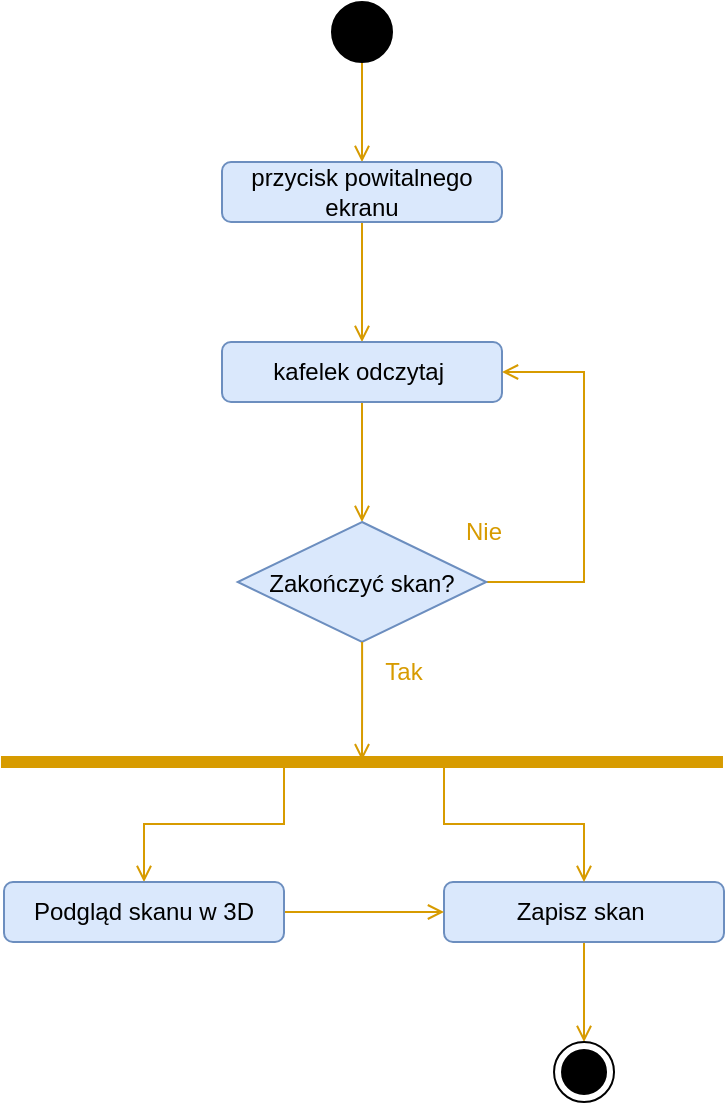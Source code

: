 <mxfile version="22.1.2" type="device">
  <diagram name="Strona-1" id="MSKjf9PT-Edn4RTgWR14">
    <mxGraphModel dx="705" dy="652" grid="1" gridSize="10" guides="1" tooltips="1" connect="1" arrows="1" fold="1" page="1" pageScale="1" pageWidth="827" pageHeight="1169" math="0" shadow="0">
      <root>
        <mxCell id="0" />
        <mxCell id="1" parent="0" />
        <mxCell id="p0aysY3lliT1-a4iwBMf-4" style="edgeStyle=orthogonalEdgeStyle;rounded=0;orthogonalLoop=1;jettySize=auto;html=1;entryX=0.5;entryY=0;entryDx=0;entryDy=0;fillColor=#ffe6cc;strokeColor=#D79B00;endArrow=open;endFill=0;" edge="1" parent="1" source="p0aysY3lliT1-a4iwBMf-1" target="p0aysY3lliT1-a4iwBMf-3">
          <mxGeometry relative="1" as="geometry" />
        </mxCell>
        <mxCell id="p0aysY3lliT1-a4iwBMf-1" value="" style="ellipse;fillColor=strokeColor;html=1;" vertex="1" parent="1">
          <mxGeometry x="384" y="130" width="30" height="30" as="geometry" />
        </mxCell>
        <mxCell id="p0aysY3lliT1-a4iwBMf-6" style="edgeStyle=orthogonalEdgeStyle;rounded=0;orthogonalLoop=1;jettySize=auto;html=1;fillColor=#d5e8d4;strokeColor=#D79B00;endArrow=open;endFill=0;" edge="1" parent="1" source="p0aysY3lliT1-a4iwBMf-3" target="p0aysY3lliT1-a4iwBMf-5">
          <mxGeometry relative="1" as="geometry" />
        </mxCell>
        <mxCell id="p0aysY3lliT1-a4iwBMf-3" value="przycisk powitalnego ekranu" style="rounded=1;whiteSpace=wrap;html=1;fillColor=#dae8fc;strokeColor=#6c8ebf;" vertex="1" parent="1">
          <mxGeometry x="329" y="210" width="140" height="30" as="geometry" />
        </mxCell>
        <mxCell id="p0aysY3lliT1-a4iwBMf-8" style="edgeStyle=orthogonalEdgeStyle;rounded=0;orthogonalLoop=1;jettySize=auto;html=1;entryX=0.5;entryY=0;entryDx=0;entryDy=0;fillColor=#d5e8d4;strokeColor=#D79B00;endArrow=open;endFill=0;" edge="1" parent="1" source="p0aysY3lliT1-a4iwBMf-5" target="p0aysY3lliT1-a4iwBMf-7">
          <mxGeometry relative="1" as="geometry" />
        </mxCell>
        <mxCell id="p0aysY3lliT1-a4iwBMf-5" value="kafelek odczytaj&amp;nbsp;" style="rounded=1;whiteSpace=wrap;html=1;fillColor=#dae8fc;strokeColor=#6c8ebf;" vertex="1" parent="1">
          <mxGeometry x="329" y="300" width="140" height="30" as="geometry" />
        </mxCell>
        <mxCell id="p0aysY3lliT1-a4iwBMf-14" style="edgeStyle=orthogonalEdgeStyle;rounded=0;orthogonalLoop=1;jettySize=auto;html=1;entryX=1;entryY=0.5;entryDx=0;entryDy=0;strokeColor=#D79B00;endArrow=open;endFill=0;" edge="1" parent="1" source="p0aysY3lliT1-a4iwBMf-7" target="p0aysY3lliT1-a4iwBMf-5">
          <mxGeometry relative="1" as="geometry">
            <Array as="points">
              <mxPoint x="510" y="420" />
              <mxPoint x="510" y="315" />
            </Array>
          </mxGeometry>
        </mxCell>
        <mxCell id="p0aysY3lliT1-a4iwBMf-7" value="Zakończyć skan?" style="rhombus;fillColor=#dae8fc;strokeColor=#6c8ebf;" vertex="1" parent="1">
          <mxGeometry x="336.87" y="390" width="124.25" height="60" as="geometry" />
        </mxCell>
        <mxCell id="p0aysY3lliT1-a4iwBMf-16" style="edgeStyle=orthogonalEdgeStyle;rounded=0;orthogonalLoop=1;jettySize=auto;html=1;endArrow=open;endFill=0;strokeColor=#D79B00;" edge="1" parent="1" source="p0aysY3lliT1-a4iwBMf-9" target="p0aysY3lliT1-a4iwBMf-15">
          <mxGeometry relative="1" as="geometry" />
        </mxCell>
        <mxCell id="p0aysY3lliT1-a4iwBMf-9" value="Zapisz skan&amp;nbsp;" style="rounded=1;whiteSpace=wrap;html=1;fillColor=#dae8fc;strokeColor=#6c8ebf;" vertex="1" parent="1">
          <mxGeometry x="440" y="570" width="140" height="30" as="geometry" />
        </mxCell>
        <mxCell id="p0aysY3lliT1-a4iwBMf-11" value="&lt;font color=&quot;#d79b00&quot;&gt;Tak&lt;/font&gt;" style="text;html=1;strokeColor=none;fillColor=none;align=center;verticalAlign=middle;whiteSpace=wrap;rounded=0;" vertex="1" parent="1">
          <mxGeometry x="390" y="450" width="60" height="30" as="geometry" />
        </mxCell>
        <mxCell id="p0aysY3lliT1-a4iwBMf-12" value="&lt;font color=&quot;#d79b00&quot;&gt;Nie&lt;/font&gt;" style="text;html=1;strokeColor=none;fillColor=none;align=center;verticalAlign=middle;whiteSpace=wrap;rounded=0;" vertex="1" parent="1">
          <mxGeometry x="430" y="380" width="60" height="30" as="geometry" />
        </mxCell>
        <mxCell id="p0aysY3lliT1-a4iwBMf-15" value="" style="ellipse;html=1;shape=endState;fillColor=strokeColor;" vertex="1" parent="1">
          <mxGeometry x="495.01" y="650" width="30" height="30" as="geometry" />
        </mxCell>
        <mxCell id="p0aysY3lliT1-a4iwBMf-25" style="edgeStyle=orthogonalEdgeStyle;rounded=0;orthogonalLoop=1;jettySize=auto;html=1;entryX=0.5;entryY=0;entryDx=0;entryDy=0;endArrow=open;endFill=0;strokeColor=#D79B00;" edge="1" parent="1" source="p0aysY3lliT1-a4iwBMf-17" target="p0aysY3lliT1-a4iwBMf-21">
          <mxGeometry relative="1" as="geometry">
            <Array as="points">
              <mxPoint x="360" y="541" />
              <mxPoint x="290" y="541" />
            </Array>
          </mxGeometry>
        </mxCell>
        <mxCell id="p0aysY3lliT1-a4iwBMf-26" style="edgeStyle=orthogonalEdgeStyle;rounded=0;orthogonalLoop=1;jettySize=auto;html=1;entryX=0.5;entryY=0;entryDx=0;entryDy=0;endArrow=open;endFill=0;strokeColor=#D79B00;" edge="1" parent="1" source="p0aysY3lliT1-a4iwBMf-17" target="p0aysY3lliT1-a4iwBMf-9">
          <mxGeometry relative="1" as="geometry">
            <Array as="points">
              <mxPoint x="440" y="541" />
              <mxPoint x="510" y="541" />
            </Array>
          </mxGeometry>
        </mxCell>
        <mxCell id="p0aysY3lliT1-a4iwBMf-17" value="" style="html=1;points=[];perimeter=orthogonalPerimeter;fillColor=strokeColor;rotation=90;strokeColor=#D79B00;" vertex="1" parent="1">
          <mxGeometry x="396.49" y="330" width="5" height="360" as="geometry" />
        </mxCell>
        <mxCell id="p0aysY3lliT1-a4iwBMf-19" style="edgeStyle=orthogonalEdgeStyle;rounded=0;orthogonalLoop=1;jettySize=auto;html=1;entryX=0.329;entryY=0.5;entryDx=0;entryDy=0;entryPerimeter=0;endArrow=open;endFill=0;strokeColor=#D79B00;" edge="1" parent="1" source="p0aysY3lliT1-a4iwBMf-7" target="p0aysY3lliT1-a4iwBMf-17">
          <mxGeometry relative="1" as="geometry" />
        </mxCell>
        <mxCell id="p0aysY3lliT1-a4iwBMf-27" style="edgeStyle=orthogonalEdgeStyle;rounded=0;orthogonalLoop=1;jettySize=auto;html=1;entryX=0;entryY=0.5;entryDx=0;entryDy=0;strokeColor=#D79B00;endArrow=open;endFill=0;" edge="1" parent="1" source="p0aysY3lliT1-a4iwBMf-21" target="p0aysY3lliT1-a4iwBMf-9">
          <mxGeometry relative="1" as="geometry" />
        </mxCell>
        <mxCell id="p0aysY3lliT1-a4iwBMf-21" value="Podgląd skanu w 3D" style="rounded=1;whiteSpace=wrap;html=1;fillColor=#dae8fc;strokeColor=#6c8ebf;" vertex="1" parent="1">
          <mxGeometry x="220" y="570" width="140" height="30" as="geometry" />
        </mxCell>
      </root>
    </mxGraphModel>
  </diagram>
</mxfile>
